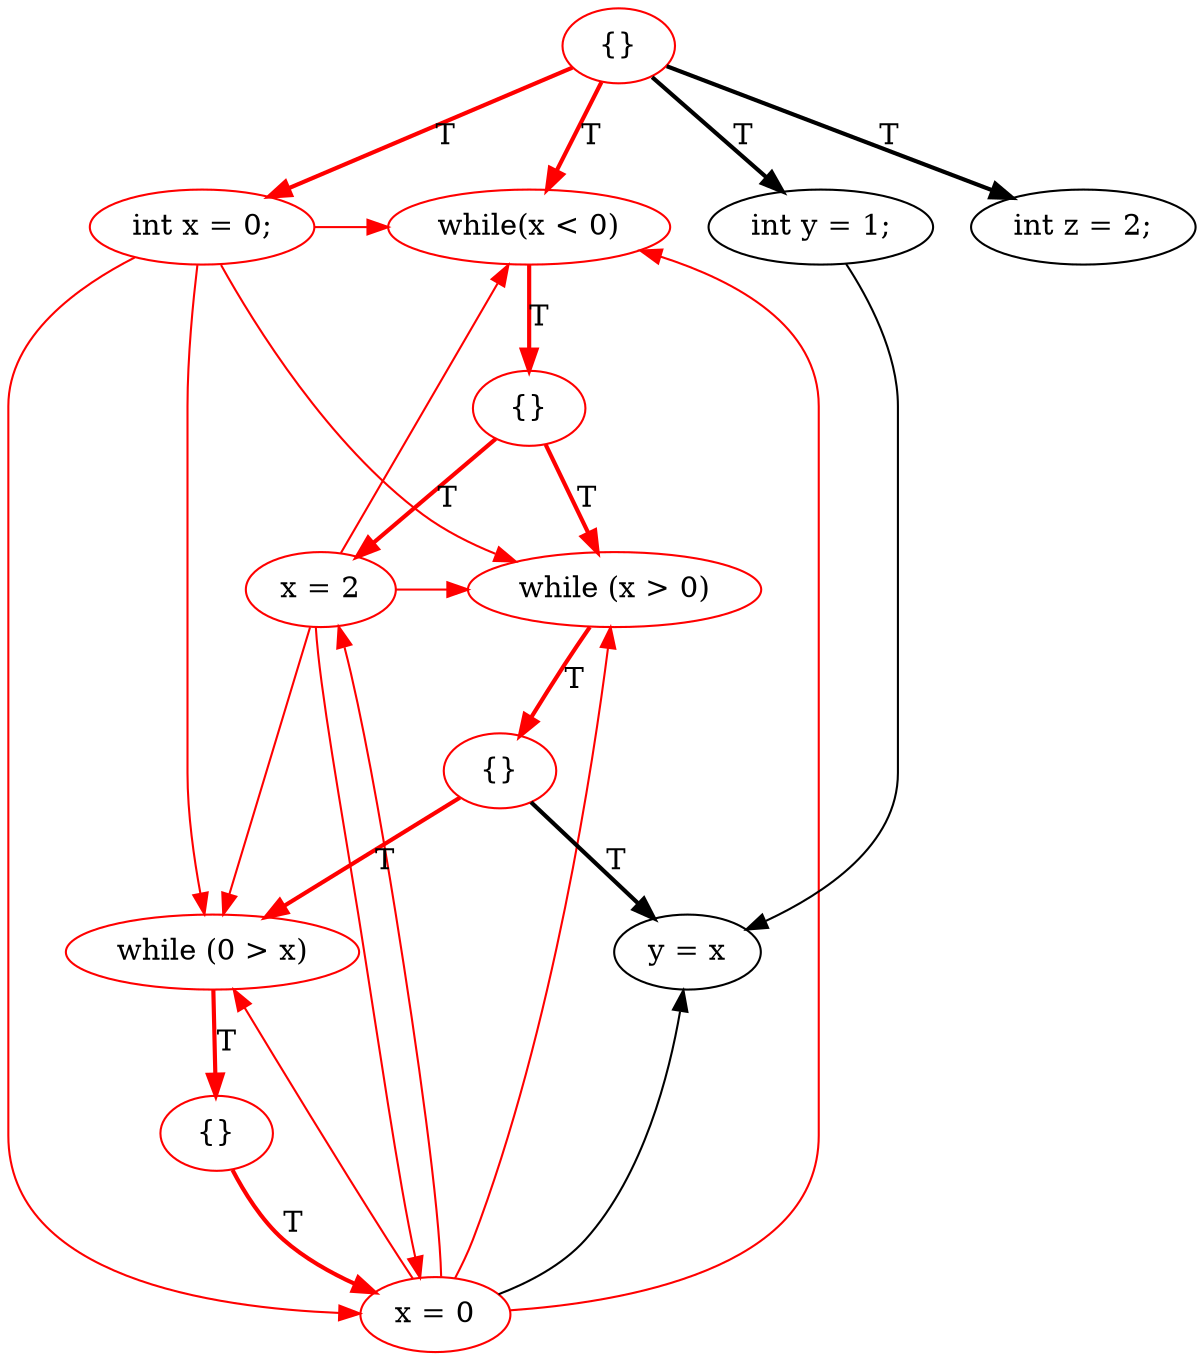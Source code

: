 digraph {
rankdir=TD;
2[label="{}",color=red]; 
2 -> 7[label="T",style=bold,color=red];
7[label="int x = 0;",color=red];
7 -> 0[color=red];
7 -> 3[color=red];
7 -> 5[color=red];
7 -> 12[color=red];
2 -> 8[label="T",style=bold];
8[label="int y = 1;"];
8 -> 11;
2 -> 9[label="T",style=bold];
9[label="int z = 2;"];
2 -> 0[label="T",style=bold,color=red];
0[label="while(x < 0)",color=red]; 
0 -> 1[label="T",style=bold,color=red];
1[label="{}",color=red]; 
1 -> 3[label="T",style=bold,color=red];
3[label="while (x > 0)",color=red]; 
3 -> 4[label="T",style=bold,color=red];
4[label="{}",color=red]; 
4 -> 5[label="T",style=bold,color=red];
5[label="while (0 > x)",color=red]; 
5 -> 6[label="T",style=bold,color=red];
6[label="{}",color=red]; 
6 -> 12[label="T",style=bold,color=red];
12[label="x = 0",color=red];
12 -> 0[color=red];
12 -> 3[color=red];
12 -> 5[color=red];
12 -> 10[color=red];
12 -> 11;
4 -> 11[label="T",style=bold];
11[label="y = x"];
1 -> 10[label="T",style=bold,color=red];
10[label="x = 2",color=red];
10 -> 0[color=red];
10 -> 3[color=red];
10 -> 5[color=red];
10 -> 12[color=red];
{ rank=same 7 8 9 0 }{ rank=same 1 }{ rank=same 3 10 }{ rank=same 4 }{ rank=same 5 11 }{ rank=same 6 }{ rank=same 12 }
}